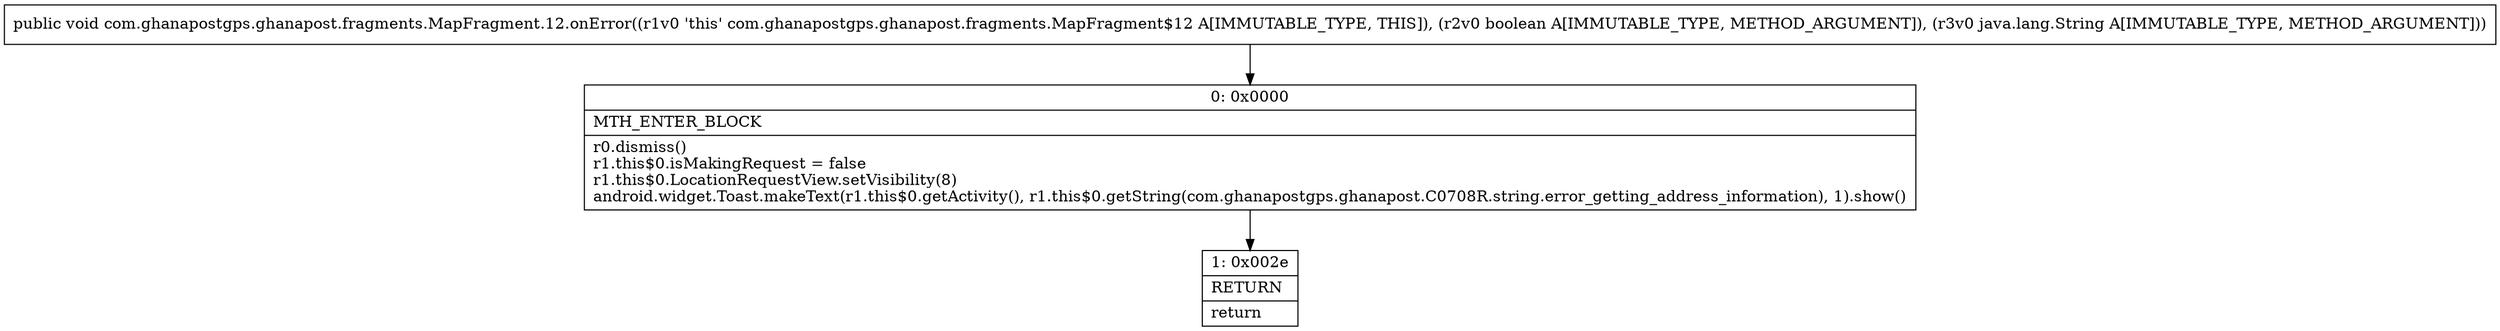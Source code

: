 digraph "CFG forcom.ghanapostgps.ghanapost.fragments.MapFragment.12.onError(ZLjava\/lang\/String;)V" {
Node_0 [shape=record,label="{0\:\ 0x0000|MTH_ENTER_BLOCK\l|r0.dismiss()\lr1.this$0.isMakingRequest = false\lr1.this$0.LocationRequestView.setVisibility(8)\landroid.widget.Toast.makeText(r1.this$0.getActivity(), r1.this$0.getString(com.ghanapostgps.ghanapost.C0708R.string.error_getting_address_information), 1).show()\l}"];
Node_1 [shape=record,label="{1\:\ 0x002e|RETURN\l|return\l}"];
MethodNode[shape=record,label="{public void com.ghanapostgps.ghanapost.fragments.MapFragment.12.onError((r1v0 'this' com.ghanapostgps.ghanapost.fragments.MapFragment$12 A[IMMUTABLE_TYPE, THIS]), (r2v0 boolean A[IMMUTABLE_TYPE, METHOD_ARGUMENT]), (r3v0 java.lang.String A[IMMUTABLE_TYPE, METHOD_ARGUMENT])) }"];
MethodNode -> Node_0;
Node_0 -> Node_1;
}

